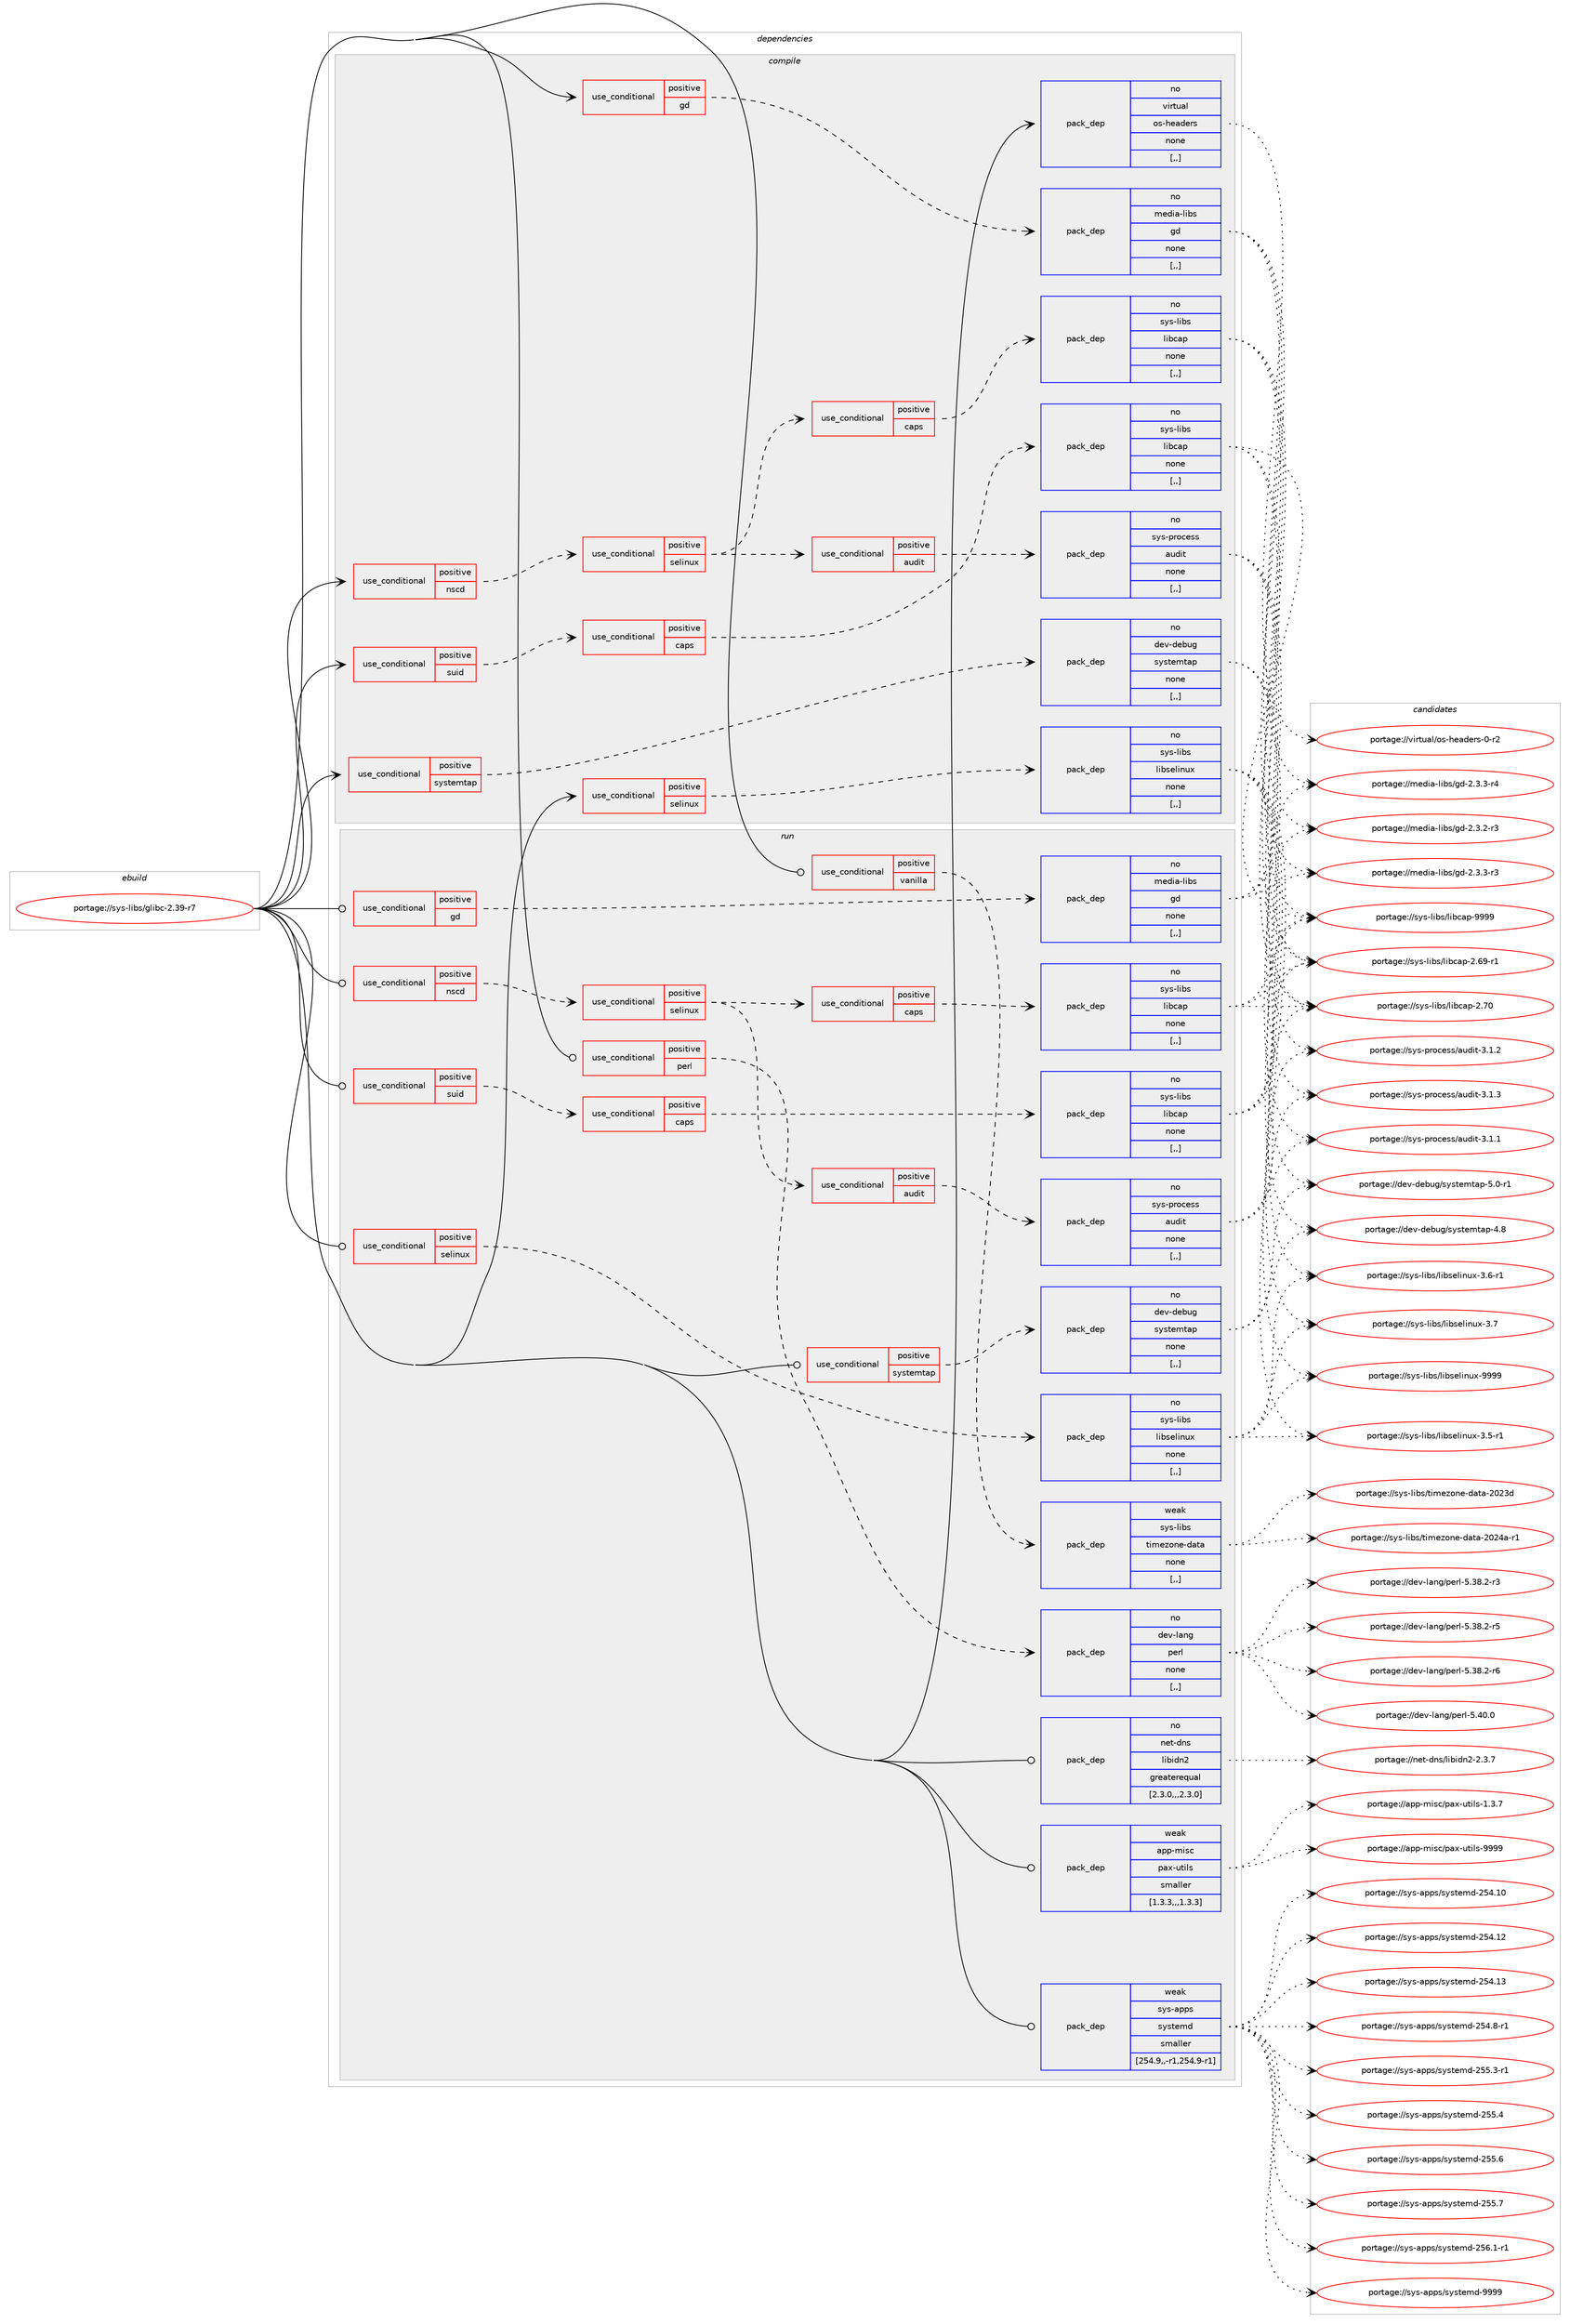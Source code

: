 digraph prolog {

# *************
# Graph options
# *************

newrank=true;
concentrate=true;
compound=true;
graph [rankdir=LR,fontname=Helvetica,fontsize=10,ranksep=1.5];#, ranksep=2.5, nodesep=0.2];
edge  [arrowhead=vee];
node  [fontname=Helvetica,fontsize=10];

# **********
# The ebuild
# **********

subgraph cluster_leftcol {
color=gray;
rank=same;
label=<<i>ebuild</i>>;
id [label="portage://sys-libs/glibc-2.39-r7", color=red, width=4, href="../sys-libs/glibc-2.39-r7.svg"];
}

# ****************
# The dependencies
# ****************

subgraph cluster_midcol {
color=gray;
label=<<i>dependencies</i>>;
subgraph cluster_compile {
fillcolor="#eeeeee";
style=filled;
label=<<i>compile</i>>;
subgraph cond114380 {
dependency429937 [label=<<TABLE BORDER="0" CELLBORDER="1" CELLSPACING="0" CELLPADDING="4"><TR><TD ROWSPAN="3" CELLPADDING="10">use_conditional</TD></TR><TR><TD>positive</TD></TR><TR><TD>gd</TD></TR></TABLE>>, shape=none, color=red];
subgraph pack312632 {
dependency429938 [label=<<TABLE BORDER="0" CELLBORDER="1" CELLSPACING="0" CELLPADDING="4" WIDTH="220"><TR><TD ROWSPAN="6" CELLPADDING="30">pack_dep</TD></TR><TR><TD WIDTH="110">no</TD></TR><TR><TD>media-libs</TD></TR><TR><TD>gd</TD></TR><TR><TD>none</TD></TR><TR><TD>[,,]</TD></TR></TABLE>>, shape=none, color=blue];
}
dependency429937:e -> dependency429938:w [weight=20,style="dashed",arrowhead="vee"];
}
id:e -> dependency429937:w [weight=20,style="solid",arrowhead="vee"];
subgraph cond114381 {
dependency429939 [label=<<TABLE BORDER="0" CELLBORDER="1" CELLSPACING="0" CELLPADDING="4"><TR><TD ROWSPAN="3" CELLPADDING="10">use_conditional</TD></TR><TR><TD>positive</TD></TR><TR><TD>nscd</TD></TR></TABLE>>, shape=none, color=red];
subgraph cond114382 {
dependency429940 [label=<<TABLE BORDER="0" CELLBORDER="1" CELLSPACING="0" CELLPADDING="4"><TR><TD ROWSPAN="3" CELLPADDING="10">use_conditional</TD></TR><TR><TD>positive</TD></TR><TR><TD>selinux</TD></TR></TABLE>>, shape=none, color=red];
subgraph cond114383 {
dependency429941 [label=<<TABLE BORDER="0" CELLBORDER="1" CELLSPACING="0" CELLPADDING="4"><TR><TD ROWSPAN="3" CELLPADDING="10">use_conditional</TD></TR><TR><TD>positive</TD></TR><TR><TD>audit</TD></TR></TABLE>>, shape=none, color=red];
subgraph pack312633 {
dependency429942 [label=<<TABLE BORDER="0" CELLBORDER="1" CELLSPACING="0" CELLPADDING="4" WIDTH="220"><TR><TD ROWSPAN="6" CELLPADDING="30">pack_dep</TD></TR><TR><TD WIDTH="110">no</TD></TR><TR><TD>sys-process</TD></TR><TR><TD>audit</TD></TR><TR><TD>none</TD></TR><TR><TD>[,,]</TD></TR></TABLE>>, shape=none, color=blue];
}
dependency429941:e -> dependency429942:w [weight=20,style="dashed",arrowhead="vee"];
}
dependency429940:e -> dependency429941:w [weight=20,style="dashed",arrowhead="vee"];
subgraph cond114384 {
dependency429943 [label=<<TABLE BORDER="0" CELLBORDER="1" CELLSPACING="0" CELLPADDING="4"><TR><TD ROWSPAN="3" CELLPADDING="10">use_conditional</TD></TR><TR><TD>positive</TD></TR><TR><TD>caps</TD></TR></TABLE>>, shape=none, color=red];
subgraph pack312634 {
dependency429944 [label=<<TABLE BORDER="0" CELLBORDER="1" CELLSPACING="0" CELLPADDING="4" WIDTH="220"><TR><TD ROWSPAN="6" CELLPADDING="30">pack_dep</TD></TR><TR><TD WIDTH="110">no</TD></TR><TR><TD>sys-libs</TD></TR><TR><TD>libcap</TD></TR><TR><TD>none</TD></TR><TR><TD>[,,]</TD></TR></TABLE>>, shape=none, color=blue];
}
dependency429943:e -> dependency429944:w [weight=20,style="dashed",arrowhead="vee"];
}
dependency429940:e -> dependency429943:w [weight=20,style="dashed",arrowhead="vee"];
}
dependency429939:e -> dependency429940:w [weight=20,style="dashed",arrowhead="vee"];
}
id:e -> dependency429939:w [weight=20,style="solid",arrowhead="vee"];
subgraph cond114385 {
dependency429945 [label=<<TABLE BORDER="0" CELLBORDER="1" CELLSPACING="0" CELLPADDING="4"><TR><TD ROWSPAN="3" CELLPADDING="10">use_conditional</TD></TR><TR><TD>positive</TD></TR><TR><TD>selinux</TD></TR></TABLE>>, shape=none, color=red];
subgraph pack312635 {
dependency429946 [label=<<TABLE BORDER="0" CELLBORDER="1" CELLSPACING="0" CELLPADDING="4" WIDTH="220"><TR><TD ROWSPAN="6" CELLPADDING="30">pack_dep</TD></TR><TR><TD WIDTH="110">no</TD></TR><TR><TD>sys-libs</TD></TR><TR><TD>libselinux</TD></TR><TR><TD>none</TD></TR><TR><TD>[,,]</TD></TR></TABLE>>, shape=none, color=blue];
}
dependency429945:e -> dependency429946:w [weight=20,style="dashed",arrowhead="vee"];
}
id:e -> dependency429945:w [weight=20,style="solid",arrowhead="vee"];
subgraph cond114386 {
dependency429947 [label=<<TABLE BORDER="0" CELLBORDER="1" CELLSPACING="0" CELLPADDING="4"><TR><TD ROWSPAN="3" CELLPADDING="10">use_conditional</TD></TR><TR><TD>positive</TD></TR><TR><TD>suid</TD></TR></TABLE>>, shape=none, color=red];
subgraph cond114387 {
dependency429948 [label=<<TABLE BORDER="0" CELLBORDER="1" CELLSPACING="0" CELLPADDING="4"><TR><TD ROWSPAN="3" CELLPADDING="10">use_conditional</TD></TR><TR><TD>positive</TD></TR><TR><TD>caps</TD></TR></TABLE>>, shape=none, color=red];
subgraph pack312636 {
dependency429949 [label=<<TABLE BORDER="0" CELLBORDER="1" CELLSPACING="0" CELLPADDING="4" WIDTH="220"><TR><TD ROWSPAN="6" CELLPADDING="30">pack_dep</TD></TR><TR><TD WIDTH="110">no</TD></TR><TR><TD>sys-libs</TD></TR><TR><TD>libcap</TD></TR><TR><TD>none</TD></TR><TR><TD>[,,]</TD></TR></TABLE>>, shape=none, color=blue];
}
dependency429948:e -> dependency429949:w [weight=20,style="dashed",arrowhead="vee"];
}
dependency429947:e -> dependency429948:w [weight=20,style="dashed",arrowhead="vee"];
}
id:e -> dependency429947:w [weight=20,style="solid",arrowhead="vee"];
subgraph cond114388 {
dependency429950 [label=<<TABLE BORDER="0" CELLBORDER="1" CELLSPACING="0" CELLPADDING="4"><TR><TD ROWSPAN="3" CELLPADDING="10">use_conditional</TD></TR><TR><TD>positive</TD></TR><TR><TD>systemtap</TD></TR></TABLE>>, shape=none, color=red];
subgraph pack312637 {
dependency429951 [label=<<TABLE BORDER="0" CELLBORDER="1" CELLSPACING="0" CELLPADDING="4" WIDTH="220"><TR><TD ROWSPAN="6" CELLPADDING="30">pack_dep</TD></TR><TR><TD WIDTH="110">no</TD></TR><TR><TD>dev-debug</TD></TR><TR><TD>systemtap</TD></TR><TR><TD>none</TD></TR><TR><TD>[,,]</TD></TR></TABLE>>, shape=none, color=blue];
}
dependency429950:e -> dependency429951:w [weight=20,style="dashed",arrowhead="vee"];
}
id:e -> dependency429950:w [weight=20,style="solid",arrowhead="vee"];
subgraph pack312638 {
dependency429952 [label=<<TABLE BORDER="0" CELLBORDER="1" CELLSPACING="0" CELLPADDING="4" WIDTH="220"><TR><TD ROWSPAN="6" CELLPADDING="30">pack_dep</TD></TR><TR><TD WIDTH="110">no</TD></TR><TR><TD>virtual</TD></TR><TR><TD>os-headers</TD></TR><TR><TD>none</TD></TR><TR><TD>[,,]</TD></TR></TABLE>>, shape=none, color=blue];
}
id:e -> dependency429952:w [weight=20,style="solid",arrowhead="vee"];
}
subgraph cluster_compileandrun {
fillcolor="#eeeeee";
style=filled;
label=<<i>compile and run</i>>;
}
subgraph cluster_run {
fillcolor="#eeeeee";
style=filled;
label=<<i>run</i>>;
subgraph cond114389 {
dependency429953 [label=<<TABLE BORDER="0" CELLBORDER="1" CELLSPACING="0" CELLPADDING="4"><TR><TD ROWSPAN="3" CELLPADDING="10">use_conditional</TD></TR><TR><TD>positive</TD></TR><TR><TD>gd</TD></TR></TABLE>>, shape=none, color=red];
subgraph pack312639 {
dependency429954 [label=<<TABLE BORDER="0" CELLBORDER="1" CELLSPACING="0" CELLPADDING="4" WIDTH="220"><TR><TD ROWSPAN="6" CELLPADDING="30">pack_dep</TD></TR><TR><TD WIDTH="110">no</TD></TR><TR><TD>media-libs</TD></TR><TR><TD>gd</TD></TR><TR><TD>none</TD></TR><TR><TD>[,,]</TD></TR></TABLE>>, shape=none, color=blue];
}
dependency429953:e -> dependency429954:w [weight=20,style="dashed",arrowhead="vee"];
}
id:e -> dependency429953:w [weight=20,style="solid",arrowhead="odot"];
subgraph cond114390 {
dependency429955 [label=<<TABLE BORDER="0" CELLBORDER="1" CELLSPACING="0" CELLPADDING="4"><TR><TD ROWSPAN="3" CELLPADDING="10">use_conditional</TD></TR><TR><TD>positive</TD></TR><TR><TD>nscd</TD></TR></TABLE>>, shape=none, color=red];
subgraph cond114391 {
dependency429956 [label=<<TABLE BORDER="0" CELLBORDER="1" CELLSPACING="0" CELLPADDING="4"><TR><TD ROWSPAN="3" CELLPADDING="10">use_conditional</TD></TR><TR><TD>positive</TD></TR><TR><TD>selinux</TD></TR></TABLE>>, shape=none, color=red];
subgraph cond114392 {
dependency429957 [label=<<TABLE BORDER="0" CELLBORDER="1" CELLSPACING="0" CELLPADDING="4"><TR><TD ROWSPAN="3" CELLPADDING="10">use_conditional</TD></TR><TR><TD>positive</TD></TR><TR><TD>audit</TD></TR></TABLE>>, shape=none, color=red];
subgraph pack312640 {
dependency429958 [label=<<TABLE BORDER="0" CELLBORDER="1" CELLSPACING="0" CELLPADDING="4" WIDTH="220"><TR><TD ROWSPAN="6" CELLPADDING="30">pack_dep</TD></TR><TR><TD WIDTH="110">no</TD></TR><TR><TD>sys-process</TD></TR><TR><TD>audit</TD></TR><TR><TD>none</TD></TR><TR><TD>[,,]</TD></TR></TABLE>>, shape=none, color=blue];
}
dependency429957:e -> dependency429958:w [weight=20,style="dashed",arrowhead="vee"];
}
dependency429956:e -> dependency429957:w [weight=20,style="dashed",arrowhead="vee"];
subgraph cond114393 {
dependency429959 [label=<<TABLE BORDER="0" CELLBORDER="1" CELLSPACING="0" CELLPADDING="4"><TR><TD ROWSPAN="3" CELLPADDING="10">use_conditional</TD></TR><TR><TD>positive</TD></TR><TR><TD>caps</TD></TR></TABLE>>, shape=none, color=red];
subgraph pack312641 {
dependency429960 [label=<<TABLE BORDER="0" CELLBORDER="1" CELLSPACING="0" CELLPADDING="4" WIDTH="220"><TR><TD ROWSPAN="6" CELLPADDING="30">pack_dep</TD></TR><TR><TD WIDTH="110">no</TD></TR><TR><TD>sys-libs</TD></TR><TR><TD>libcap</TD></TR><TR><TD>none</TD></TR><TR><TD>[,,]</TD></TR></TABLE>>, shape=none, color=blue];
}
dependency429959:e -> dependency429960:w [weight=20,style="dashed",arrowhead="vee"];
}
dependency429956:e -> dependency429959:w [weight=20,style="dashed",arrowhead="vee"];
}
dependency429955:e -> dependency429956:w [weight=20,style="dashed",arrowhead="vee"];
}
id:e -> dependency429955:w [weight=20,style="solid",arrowhead="odot"];
subgraph cond114394 {
dependency429961 [label=<<TABLE BORDER="0" CELLBORDER="1" CELLSPACING="0" CELLPADDING="4"><TR><TD ROWSPAN="3" CELLPADDING="10">use_conditional</TD></TR><TR><TD>positive</TD></TR><TR><TD>perl</TD></TR></TABLE>>, shape=none, color=red];
subgraph pack312642 {
dependency429962 [label=<<TABLE BORDER="0" CELLBORDER="1" CELLSPACING="0" CELLPADDING="4" WIDTH="220"><TR><TD ROWSPAN="6" CELLPADDING="30">pack_dep</TD></TR><TR><TD WIDTH="110">no</TD></TR><TR><TD>dev-lang</TD></TR><TR><TD>perl</TD></TR><TR><TD>none</TD></TR><TR><TD>[,,]</TD></TR></TABLE>>, shape=none, color=blue];
}
dependency429961:e -> dependency429962:w [weight=20,style="dashed",arrowhead="vee"];
}
id:e -> dependency429961:w [weight=20,style="solid",arrowhead="odot"];
subgraph cond114395 {
dependency429963 [label=<<TABLE BORDER="0" CELLBORDER="1" CELLSPACING="0" CELLPADDING="4"><TR><TD ROWSPAN="3" CELLPADDING="10">use_conditional</TD></TR><TR><TD>positive</TD></TR><TR><TD>selinux</TD></TR></TABLE>>, shape=none, color=red];
subgraph pack312643 {
dependency429964 [label=<<TABLE BORDER="0" CELLBORDER="1" CELLSPACING="0" CELLPADDING="4" WIDTH="220"><TR><TD ROWSPAN="6" CELLPADDING="30">pack_dep</TD></TR><TR><TD WIDTH="110">no</TD></TR><TR><TD>sys-libs</TD></TR><TR><TD>libselinux</TD></TR><TR><TD>none</TD></TR><TR><TD>[,,]</TD></TR></TABLE>>, shape=none, color=blue];
}
dependency429963:e -> dependency429964:w [weight=20,style="dashed",arrowhead="vee"];
}
id:e -> dependency429963:w [weight=20,style="solid",arrowhead="odot"];
subgraph cond114396 {
dependency429965 [label=<<TABLE BORDER="0" CELLBORDER="1" CELLSPACING="0" CELLPADDING="4"><TR><TD ROWSPAN="3" CELLPADDING="10">use_conditional</TD></TR><TR><TD>positive</TD></TR><TR><TD>suid</TD></TR></TABLE>>, shape=none, color=red];
subgraph cond114397 {
dependency429966 [label=<<TABLE BORDER="0" CELLBORDER="1" CELLSPACING="0" CELLPADDING="4"><TR><TD ROWSPAN="3" CELLPADDING="10">use_conditional</TD></TR><TR><TD>positive</TD></TR><TR><TD>caps</TD></TR></TABLE>>, shape=none, color=red];
subgraph pack312644 {
dependency429967 [label=<<TABLE BORDER="0" CELLBORDER="1" CELLSPACING="0" CELLPADDING="4" WIDTH="220"><TR><TD ROWSPAN="6" CELLPADDING="30">pack_dep</TD></TR><TR><TD WIDTH="110">no</TD></TR><TR><TD>sys-libs</TD></TR><TR><TD>libcap</TD></TR><TR><TD>none</TD></TR><TR><TD>[,,]</TD></TR></TABLE>>, shape=none, color=blue];
}
dependency429966:e -> dependency429967:w [weight=20,style="dashed",arrowhead="vee"];
}
dependency429965:e -> dependency429966:w [weight=20,style="dashed",arrowhead="vee"];
}
id:e -> dependency429965:w [weight=20,style="solid",arrowhead="odot"];
subgraph cond114398 {
dependency429968 [label=<<TABLE BORDER="0" CELLBORDER="1" CELLSPACING="0" CELLPADDING="4"><TR><TD ROWSPAN="3" CELLPADDING="10">use_conditional</TD></TR><TR><TD>positive</TD></TR><TR><TD>systemtap</TD></TR></TABLE>>, shape=none, color=red];
subgraph pack312645 {
dependency429969 [label=<<TABLE BORDER="0" CELLBORDER="1" CELLSPACING="0" CELLPADDING="4" WIDTH="220"><TR><TD ROWSPAN="6" CELLPADDING="30">pack_dep</TD></TR><TR><TD WIDTH="110">no</TD></TR><TR><TD>dev-debug</TD></TR><TR><TD>systemtap</TD></TR><TR><TD>none</TD></TR><TR><TD>[,,]</TD></TR></TABLE>>, shape=none, color=blue];
}
dependency429968:e -> dependency429969:w [weight=20,style="dashed",arrowhead="vee"];
}
id:e -> dependency429968:w [weight=20,style="solid",arrowhead="odot"];
subgraph cond114399 {
dependency429970 [label=<<TABLE BORDER="0" CELLBORDER="1" CELLSPACING="0" CELLPADDING="4"><TR><TD ROWSPAN="3" CELLPADDING="10">use_conditional</TD></TR><TR><TD>positive</TD></TR><TR><TD>vanilla</TD></TR></TABLE>>, shape=none, color=red];
subgraph pack312646 {
dependency429971 [label=<<TABLE BORDER="0" CELLBORDER="1" CELLSPACING="0" CELLPADDING="4" WIDTH="220"><TR><TD ROWSPAN="6" CELLPADDING="30">pack_dep</TD></TR><TR><TD WIDTH="110">weak</TD></TR><TR><TD>sys-libs</TD></TR><TR><TD>timezone-data</TD></TR><TR><TD>none</TD></TR><TR><TD>[,,]</TD></TR></TABLE>>, shape=none, color=blue];
}
dependency429970:e -> dependency429971:w [weight=20,style="dashed",arrowhead="vee"];
}
id:e -> dependency429970:w [weight=20,style="solid",arrowhead="odot"];
subgraph pack312647 {
dependency429972 [label=<<TABLE BORDER="0" CELLBORDER="1" CELLSPACING="0" CELLPADDING="4" WIDTH="220"><TR><TD ROWSPAN="6" CELLPADDING="30">pack_dep</TD></TR><TR><TD WIDTH="110">no</TD></TR><TR><TD>net-dns</TD></TR><TR><TD>libidn2</TD></TR><TR><TD>greaterequal</TD></TR><TR><TD>[2.3.0,,,2.3.0]</TD></TR></TABLE>>, shape=none, color=blue];
}
id:e -> dependency429972:w [weight=20,style="solid",arrowhead="odot"];
subgraph pack312648 {
dependency429973 [label=<<TABLE BORDER="0" CELLBORDER="1" CELLSPACING="0" CELLPADDING="4" WIDTH="220"><TR><TD ROWSPAN="6" CELLPADDING="30">pack_dep</TD></TR><TR><TD WIDTH="110">weak</TD></TR><TR><TD>app-misc</TD></TR><TR><TD>pax-utils</TD></TR><TR><TD>smaller</TD></TR><TR><TD>[1.3.3,,,1.3.3]</TD></TR></TABLE>>, shape=none, color=blue];
}
id:e -> dependency429973:w [weight=20,style="solid",arrowhead="odot"];
subgraph pack312649 {
dependency429974 [label=<<TABLE BORDER="0" CELLBORDER="1" CELLSPACING="0" CELLPADDING="4" WIDTH="220"><TR><TD ROWSPAN="6" CELLPADDING="30">pack_dep</TD></TR><TR><TD WIDTH="110">weak</TD></TR><TR><TD>sys-apps</TD></TR><TR><TD>systemd</TD></TR><TR><TD>smaller</TD></TR><TR><TD>[254.9,,-r1,254.9-r1]</TD></TR></TABLE>>, shape=none, color=blue];
}
id:e -> dependency429974:w [weight=20,style="solid",arrowhead="odot"];
}
}

# **************
# The candidates
# **************

subgraph cluster_choices {
rank=same;
color=gray;
label=<<i>candidates</i>>;

subgraph choice312632 {
color=black;
nodesep=1;
choice109101100105974510810598115471031004550465146504511451 [label="portage://media-libs/gd-2.3.2-r3", color=red, width=4,href="../media-libs/gd-2.3.2-r3.svg"];
choice109101100105974510810598115471031004550465146514511451 [label="portage://media-libs/gd-2.3.3-r3", color=red, width=4,href="../media-libs/gd-2.3.3-r3.svg"];
choice109101100105974510810598115471031004550465146514511452 [label="portage://media-libs/gd-2.3.3-r4", color=red, width=4,href="../media-libs/gd-2.3.3-r4.svg"];
dependency429938:e -> choice109101100105974510810598115471031004550465146504511451:w [style=dotted,weight="100"];
dependency429938:e -> choice109101100105974510810598115471031004550465146514511451:w [style=dotted,weight="100"];
dependency429938:e -> choice109101100105974510810598115471031004550465146514511452:w [style=dotted,weight="100"];
}
subgraph choice312633 {
color=black;
nodesep=1;
choice11512111545112114111991011151154797117100105116455146494649 [label="portage://sys-process/audit-3.1.1", color=red, width=4,href="../sys-process/audit-3.1.1.svg"];
choice11512111545112114111991011151154797117100105116455146494650 [label="portage://sys-process/audit-3.1.2", color=red, width=4,href="../sys-process/audit-3.1.2.svg"];
choice11512111545112114111991011151154797117100105116455146494651 [label="portage://sys-process/audit-3.1.3", color=red, width=4,href="../sys-process/audit-3.1.3.svg"];
dependency429942:e -> choice11512111545112114111991011151154797117100105116455146494649:w [style=dotted,weight="100"];
dependency429942:e -> choice11512111545112114111991011151154797117100105116455146494650:w [style=dotted,weight="100"];
dependency429942:e -> choice11512111545112114111991011151154797117100105116455146494651:w [style=dotted,weight="100"];
}
subgraph choice312634 {
color=black;
nodesep=1;
choice11512111545108105981154710810598999711245504654574511449 [label="portage://sys-libs/libcap-2.69-r1", color=red, width=4,href="../sys-libs/libcap-2.69-r1.svg"];
choice1151211154510810598115471081059899971124550465548 [label="portage://sys-libs/libcap-2.70", color=red, width=4,href="../sys-libs/libcap-2.70.svg"];
choice1151211154510810598115471081059899971124557575757 [label="portage://sys-libs/libcap-9999", color=red, width=4,href="../sys-libs/libcap-9999.svg"];
dependency429944:e -> choice11512111545108105981154710810598999711245504654574511449:w [style=dotted,weight="100"];
dependency429944:e -> choice1151211154510810598115471081059899971124550465548:w [style=dotted,weight="100"];
dependency429944:e -> choice1151211154510810598115471081059899971124557575757:w [style=dotted,weight="100"];
}
subgraph choice312635 {
color=black;
nodesep=1;
choice11512111545108105981154710810598115101108105110117120455146534511449 [label="portage://sys-libs/libselinux-3.5-r1", color=red, width=4,href="../sys-libs/libselinux-3.5-r1.svg"];
choice11512111545108105981154710810598115101108105110117120455146544511449 [label="portage://sys-libs/libselinux-3.6-r1", color=red, width=4,href="../sys-libs/libselinux-3.6-r1.svg"];
choice1151211154510810598115471081059811510110810511011712045514655 [label="portage://sys-libs/libselinux-3.7", color=red, width=4,href="../sys-libs/libselinux-3.7.svg"];
choice115121115451081059811547108105981151011081051101171204557575757 [label="portage://sys-libs/libselinux-9999", color=red, width=4,href="../sys-libs/libselinux-9999.svg"];
dependency429946:e -> choice11512111545108105981154710810598115101108105110117120455146534511449:w [style=dotted,weight="100"];
dependency429946:e -> choice11512111545108105981154710810598115101108105110117120455146544511449:w [style=dotted,weight="100"];
dependency429946:e -> choice1151211154510810598115471081059811510110810511011712045514655:w [style=dotted,weight="100"];
dependency429946:e -> choice115121115451081059811547108105981151011081051101171204557575757:w [style=dotted,weight="100"];
}
subgraph choice312636 {
color=black;
nodesep=1;
choice11512111545108105981154710810598999711245504654574511449 [label="portage://sys-libs/libcap-2.69-r1", color=red, width=4,href="../sys-libs/libcap-2.69-r1.svg"];
choice1151211154510810598115471081059899971124550465548 [label="portage://sys-libs/libcap-2.70", color=red, width=4,href="../sys-libs/libcap-2.70.svg"];
choice1151211154510810598115471081059899971124557575757 [label="portage://sys-libs/libcap-9999", color=red, width=4,href="../sys-libs/libcap-9999.svg"];
dependency429949:e -> choice11512111545108105981154710810598999711245504654574511449:w [style=dotted,weight="100"];
dependency429949:e -> choice1151211154510810598115471081059899971124550465548:w [style=dotted,weight="100"];
dependency429949:e -> choice1151211154510810598115471081059899971124557575757:w [style=dotted,weight="100"];
}
subgraph choice312637 {
color=black;
nodesep=1;
choice1001011184510010198117103471151211151161011091169711245524656 [label="portage://dev-debug/systemtap-4.8", color=red, width=4,href="../dev-debug/systemtap-4.8.svg"];
choice10010111845100101981171034711512111511610110911697112455346484511449 [label="portage://dev-debug/systemtap-5.0-r1", color=red, width=4,href="../dev-debug/systemtap-5.0-r1.svg"];
dependency429951:e -> choice1001011184510010198117103471151211151161011091169711245524656:w [style=dotted,weight="100"];
dependency429951:e -> choice10010111845100101981171034711512111511610110911697112455346484511449:w [style=dotted,weight="100"];
}
subgraph choice312638 {
color=black;
nodesep=1;
choice1181051141161179710847111115451041019710010111411545484511450 [label="portage://virtual/os-headers-0-r2", color=red, width=4,href="../virtual/os-headers-0-r2.svg"];
dependency429952:e -> choice1181051141161179710847111115451041019710010111411545484511450:w [style=dotted,weight="100"];
}
subgraph choice312639 {
color=black;
nodesep=1;
choice109101100105974510810598115471031004550465146504511451 [label="portage://media-libs/gd-2.3.2-r3", color=red, width=4,href="../media-libs/gd-2.3.2-r3.svg"];
choice109101100105974510810598115471031004550465146514511451 [label="portage://media-libs/gd-2.3.3-r3", color=red, width=4,href="../media-libs/gd-2.3.3-r3.svg"];
choice109101100105974510810598115471031004550465146514511452 [label="portage://media-libs/gd-2.3.3-r4", color=red, width=4,href="../media-libs/gd-2.3.3-r4.svg"];
dependency429954:e -> choice109101100105974510810598115471031004550465146504511451:w [style=dotted,weight="100"];
dependency429954:e -> choice109101100105974510810598115471031004550465146514511451:w [style=dotted,weight="100"];
dependency429954:e -> choice109101100105974510810598115471031004550465146514511452:w [style=dotted,weight="100"];
}
subgraph choice312640 {
color=black;
nodesep=1;
choice11512111545112114111991011151154797117100105116455146494649 [label="portage://sys-process/audit-3.1.1", color=red, width=4,href="../sys-process/audit-3.1.1.svg"];
choice11512111545112114111991011151154797117100105116455146494650 [label="portage://sys-process/audit-3.1.2", color=red, width=4,href="../sys-process/audit-3.1.2.svg"];
choice11512111545112114111991011151154797117100105116455146494651 [label="portage://sys-process/audit-3.1.3", color=red, width=4,href="../sys-process/audit-3.1.3.svg"];
dependency429958:e -> choice11512111545112114111991011151154797117100105116455146494649:w [style=dotted,weight="100"];
dependency429958:e -> choice11512111545112114111991011151154797117100105116455146494650:w [style=dotted,weight="100"];
dependency429958:e -> choice11512111545112114111991011151154797117100105116455146494651:w [style=dotted,weight="100"];
}
subgraph choice312641 {
color=black;
nodesep=1;
choice11512111545108105981154710810598999711245504654574511449 [label="portage://sys-libs/libcap-2.69-r1", color=red, width=4,href="../sys-libs/libcap-2.69-r1.svg"];
choice1151211154510810598115471081059899971124550465548 [label="portage://sys-libs/libcap-2.70", color=red, width=4,href="../sys-libs/libcap-2.70.svg"];
choice1151211154510810598115471081059899971124557575757 [label="portage://sys-libs/libcap-9999", color=red, width=4,href="../sys-libs/libcap-9999.svg"];
dependency429960:e -> choice11512111545108105981154710810598999711245504654574511449:w [style=dotted,weight="100"];
dependency429960:e -> choice1151211154510810598115471081059899971124550465548:w [style=dotted,weight="100"];
dependency429960:e -> choice1151211154510810598115471081059899971124557575757:w [style=dotted,weight="100"];
}
subgraph choice312642 {
color=black;
nodesep=1;
choice100101118451089711010347112101114108455346515646504511451 [label="portage://dev-lang/perl-5.38.2-r3", color=red, width=4,href="../dev-lang/perl-5.38.2-r3.svg"];
choice100101118451089711010347112101114108455346515646504511453 [label="portage://dev-lang/perl-5.38.2-r5", color=red, width=4,href="../dev-lang/perl-5.38.2-r5.svg"];
choice100101118451089711010347112101114108455346515646504511454 [label="portage://dev-lang/perl-5.38.2-r6", color=red, width=4,href="../dev-lang/perl-5.38.2-r6.svg"];
choice10010111845108971101034711210111410845534652484648 [label="portage://dev-lang/perl-5.40.0", color=red, width=4,href="../dev-lang/perl-5.40.0.svg"];
dependency429962:e -> choice100101118451089711010347112101114108455346515646504511451:w [style=dotted,weight="100"];
dependency429962:e -> choice100101118451089711010347112101114108455346515646504511453:w [style=dotted,weight="100"];
dependency429962:e -> choice100101118451089711010347112101114108455346515646504511454:w [style=dotted,weight="100"];
dependency429962:e -> choice10010111845108971101034711210111410845534652484648:w [style=dotted,weight="100"];
}
subgraph choice312643 {
color=black;
nodesep=1;
choice11512111545108105981154710810598115101108105110117120455146534511449 [label="portage://sys-libs/libselinux-3.5-r1", color=red, width=4,href="../sys-libs/libselinux-3.5-r1.svg"];
choice11512111545108105981154710810598115101108105110117120455146544511449 [label="portage://sys-libs/libselinux-3.6-r1", color=red, width=4,href="../sys-libs/libselinux-3.6-r1.svg"];
choice1151211154510810598115471081059811510110810511011712045514655 [label="portage://sys-libs/libselinux-3.7", color=red, width=4,href="../sys-libs/libselinux-3.7.svg"];
choice115121115451081059811547108105981151011081051101171204557575757 [label="portage://sys-libs/libselinux-9999", color=red, width=4,href="../sys-libs/libselinux-9999.svg"];
dependency429964:e -> choice11512111545108105981154710810598115101108105110117120455146534511449:w [style=dotted,weight="100"];
dependency429964:e -> choice11512111545108105981154710810598115101108105110117120455146544511449:w [style=dotted,weight="100"];
dependency429964:e -> choice1151211154510810598115471081059811510110810511011712045514655:w [style=dotted,weight="100"];
dependency429964:e -> choice115121115451081059811547108105981151011081051101171204557575757:w [style=dotted,weight="100"];
}
subgraph choice312644 {
color=black;
nodesep=1;
choice11512111545108105981154710810598999711245504654574511449 [label="portage://sys-libs/libcap-2.69-r1", color=red, width=4,href="../sys-libs/libcap-2.69-r1.svg"];
choice1151211154510810598115471081059899971124550465548 [label="portage://sys-libs/libcap-2.70", color=red, width=4,href="../sys-libs/libcap-2.70.svg"];
choice1151211154510810598115471081059899971124557575757 [label="portage://sys-libs/libcap-9999", color=red, width=4,href="../sys-libs/libcap-9999.svg"];
dependency429967:e -> choice11512111545108105981154710810598999711245504654574511449:w [style=dotted,weight="100"];
dependency429967:e -> choice1151211154510810598115471081059899971124550465548:w [style=dotted,weight="100"];
dependency429967:e -> choice1151211154510810598115471081059899971124557575757:w [style=dotted,weight="100"];
}
subgraph choice312645 {
color=black;
nodesep=1;
choice1001011184510010198117103471151211151161011091169711245524656 [label="portage://dev-debug/systemtap-4.8", color=red, width=4,href="../dev-debug/systemtap-4.8.svg"];
choice10010111845100101981171034711512111511610110911697112455346484511449 [label="portage://dev-debug/systemtap-5.0-r1", color=red, width=4,href="../dev-debug/systemtap-5.0-r1.svg"];
dependency429969:e -> choice1001011184510010198117103471151211151161011091169711245524656:w [style=dotted,weight="100"];
dependency429969:e -> choice10010111845100101981171034711512111511610110911697112455346484511449:w [style=dotted,weight="100"];
}
subgraph choice312646 {
color=black;
nodesep=1;
choice1151211154510810598115471161051091011221111101014510097116974550485051100 [label="portage://sys-libs/timezone-data-2023d", color=red, width=4,href="../sys-libs/timezone-data-2023d.svg"];
choice1151211154510810598115471161051091011221111101014510097116974550485052974511449 [label="portage://sys-libs/timezone-data-2024a-r1", color=red, width=4,href="../sys-libs/timezone-data-2024a-r1.svg"];
dependency429971:e -> choice1151211154510810598115471161051091011221111101014510097116974550485051100:w [style=dotted,weight="100"];
dependency429971:e -> choice1151211154510810598115471161051091011221111101014510097116974550485052974511449:w [style=dotted,weight="100"];
}
subgraph choice312647 {
color=black;
nodesep=1;
choice11010111645100110115471081059810510011050455046514655 [label="portage://net-dns/libidn2-2.3.7", color=red, width=4,href="../net-dns/libidn2-2.3.7.svg"];
dependency429972:e -> choice11010111645100110115471081059810510011050455046514655:w [style=dotted,weight="100"];
}
subgraph choice312648 {
color=black;
nodesep=1;
choice971121124510910511599471129712045117116105108115454946514655 [label="portage://app-misc/pax-utils-1.3.7", color=red, width=4,href="../app-misc/pax-utils-1.3.7.svg"];
choice9711211245109105115994711297120451171161051081154557575757 [label="portage://app-misc/pax-utils-9999", color=red, width=4,href="../app-misc/pax-utils-9999.svg"];
dependency429973:e -> choice971121124510910511599471129712045117116105108115454946514655:w [style=dotted,weight="100"];
dependency429973:e -> choice9711211245109105115994711297120451171161051081154557575757:w [style=dotted,weight="100"];
}
subgraph choice312649 {
color=black;
nodesep=1;
choice11512111545971121121154711512111511610110910045505352464948 [label="portage://sys-apps/systemd-254.10", color=red, width=4,href="../sys-apps/systemd-254.10.svg"];
choice11512111545971121121154711512111511610110910045505352464950 [label="portage://sys-apps/systemd-254.12", color=red, width=4,href="../sys-apps/systemd-254.12.svg"];
choice11512111545971121121154711512111511610110910045505352464951 [label="portage://sys-apps/systemd-254.13", color=red, width=4,href="../sys-apps/systemd-254.13.svg"];
choice1151211154597112112115471151211151161011091004550535246564511449 [label="portage://sys-apps/systemd-254.8-r1", color=red, width=4,href="../sys-apps/systemd-254.8-r1.svg"];
choice1151211154597112112115471151211151161011091004550535346514511449 [label="portage://sys-apps/systemd-255.3-r1", color=red, width=4,href="../sys-apps/systemd-255.3-r1.svg"];
choice115121115459711211211547115121115116101109100455053534652 [label="portage://sys-apps/systemd-255.4", color=red, width=4,href="../sys-apps/systemd-255.4.svg"];
choice115121115459711211211547115121115116101109100455053534654 [label="portage://sys-apps/systemd-255.6", color=red, width=4,href="../sys-apps/systemd-255.6.svg"];
choice115121115459711211211547115121115116101109100455053534655 [label="portage://sys-apps/systemd-255.7", color=red, width=4,href="../sys-apps/systemd-255.7.svg"];
choice1151211154597112112115471151211151161011091004550535446494511449 [label="portage://sys-apps/systemd-256.1-r1", color=red, width=4,href="../sys-apps/systemd-256.1-r1.svg"];
choice1151211154597112112115471151211151161011091004557575757 [label="portage://sys-apps/systemd-9999", color=red, width=4,href="../sys-apps/systemd-9999.svg"];
dependency429974:e -> choice11512111545971121121154711512111511610110910045505352464948:w [style=dotted,weight="100"];
dependency429974:e -> choice11512111545971121121154711512111511610110910045505352464950:w [style=dotted,weight="100"];
dependency429974:e -> choice11512111545971121121154711512111511610110910045505352464951:w [style=dotted,weight="100"];
dependency429974:e -> choice1151211154597112112115471151211151161011091004550535246564511449:w [style=dotted,weight="100"];
dependency429974:e -> choice1151211154597112112115471151211151161011091004550535346514511449:w [style=dotted,weight="100"];
dependency429974:e -> choice115121115459711211211547115121115116101109100455053534652:w [style=dotted,weight="100"];
dependency429974:e -> choice115121115459711211211547115121115116101109100455053534654:w [style=dotted,weight="100"];
dependency429974:e -> choice115121115459711211211547115121115116101109100455053534655:w [style=dotted,weight="100"];
dependency429974:e -> choice1151211154597112112115471151211151161011091004550535446494511449:w [style=dotted,weight="100"];
dependency429974:e -> choice1151211154597112112115471151211151161011091004557575757:w [style=dotted,weight="100"];
}
}

}
